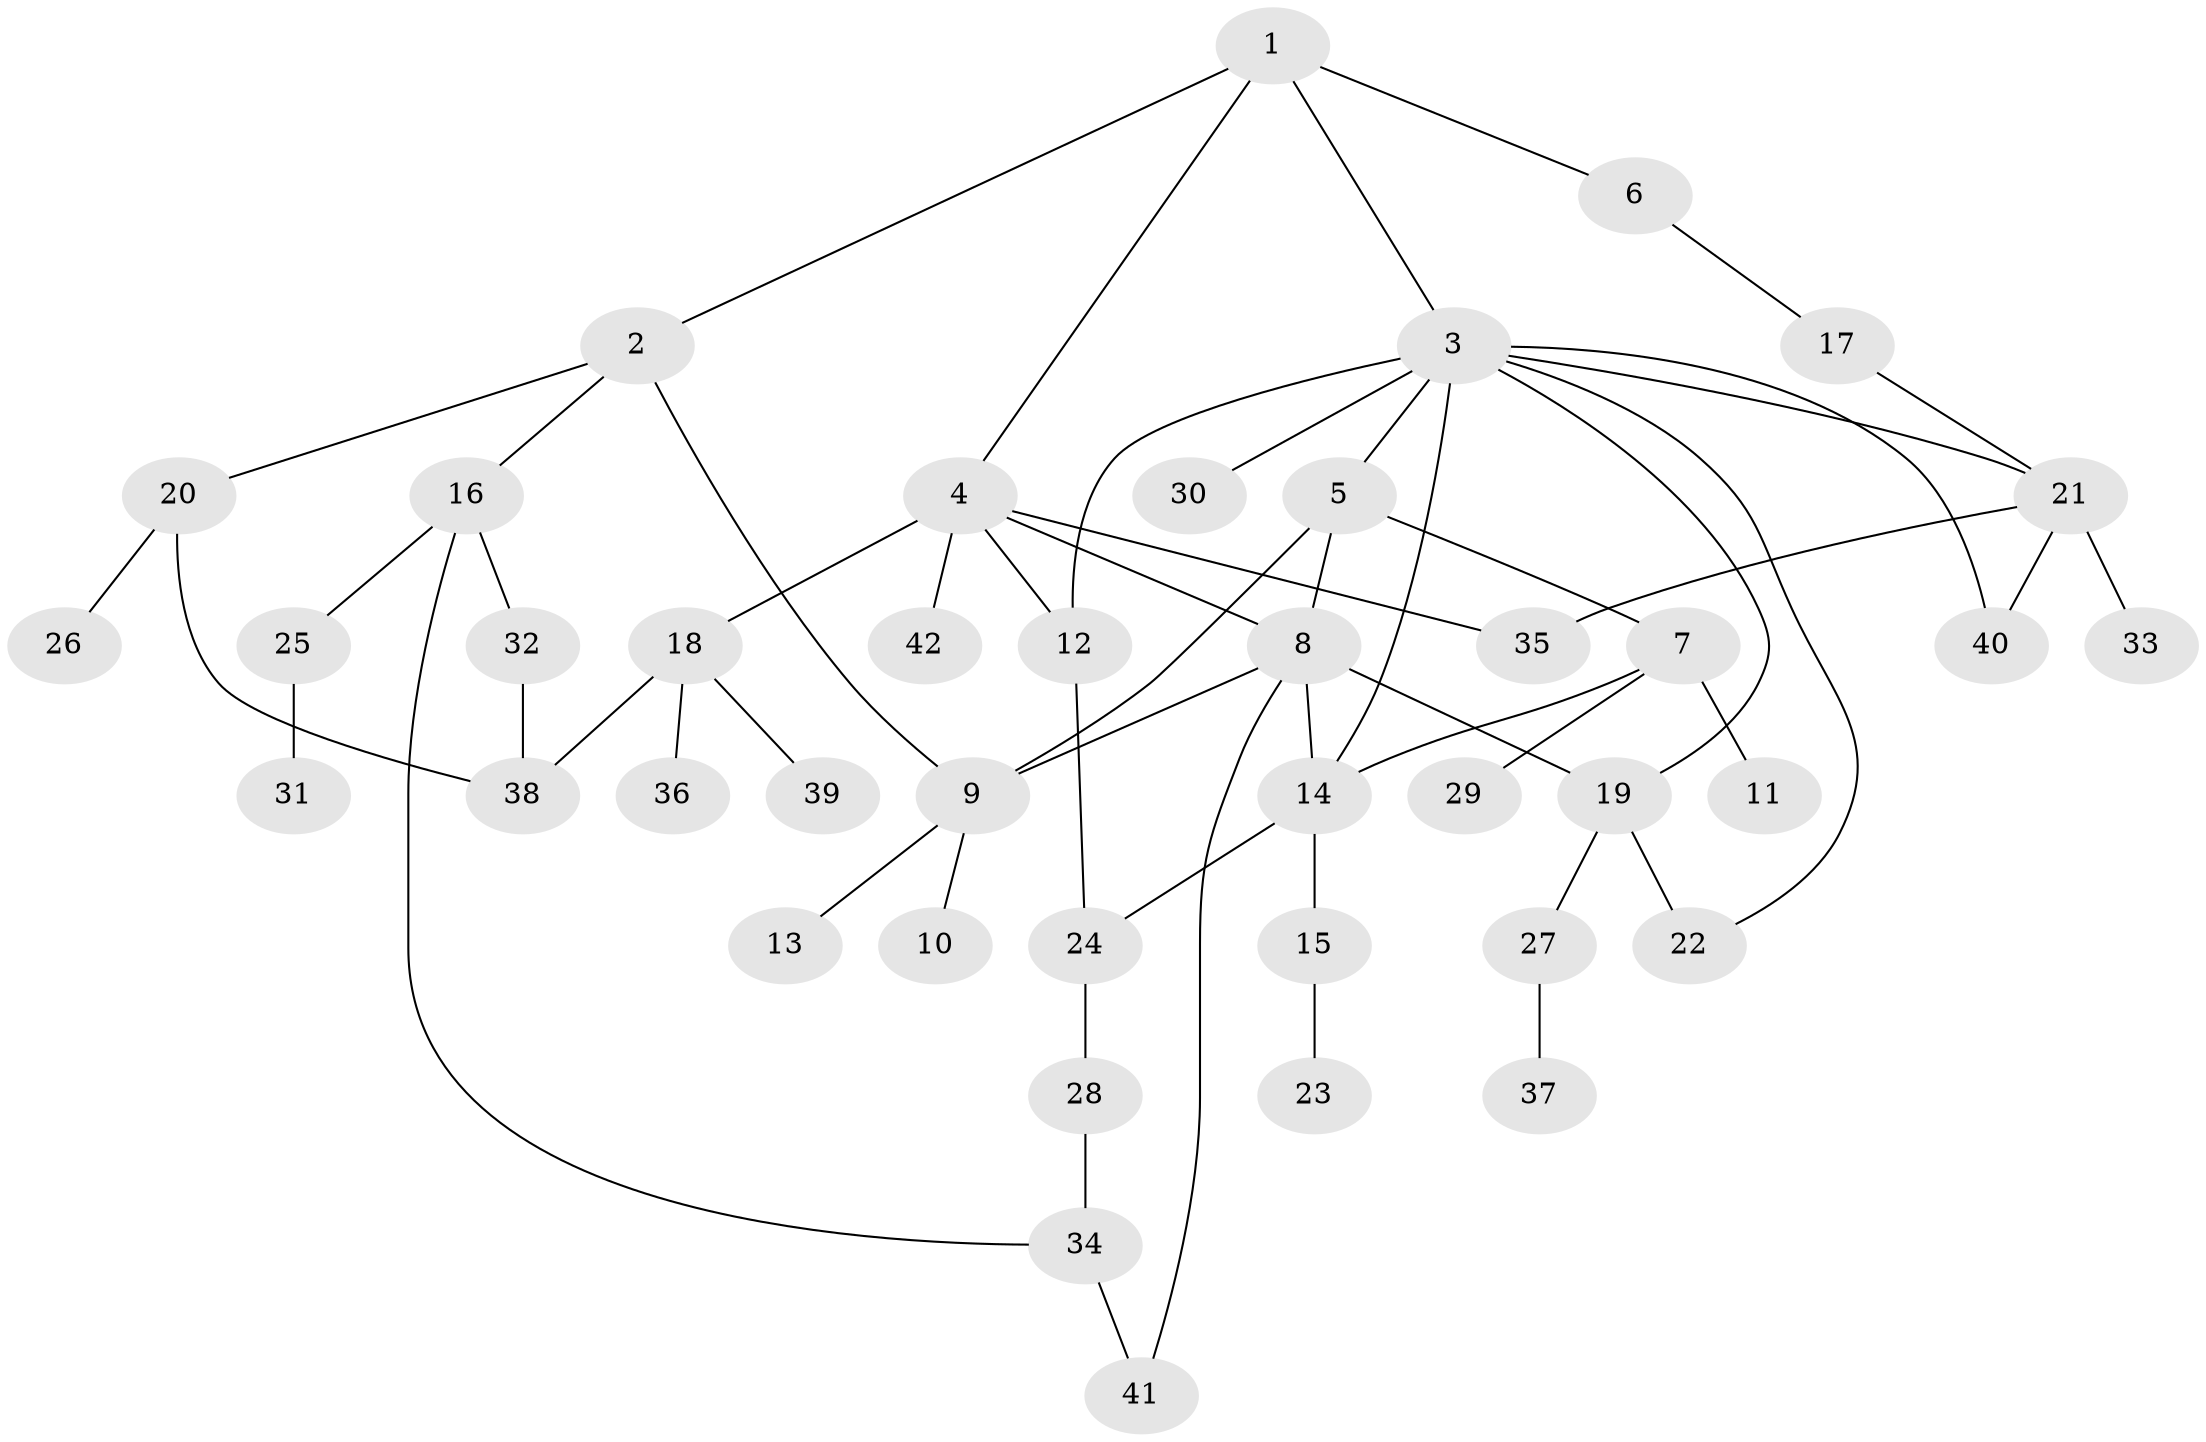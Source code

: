 // original degree distribution, {5: 0.08333333333333333, 4: 0.05952380952380952, 6: 0.03571428571428571, 3: 0.20238095238095238, 2: 0.30952380952380953, 1: 0.30952380952380953}
// Generated by graph-tools (version 1.1) at 2025/34/03/09/25 02:34:30]
// undirected, 42 vertices, 57 edges
graph export_dot {
graph [start="1"]
  node [color=gray90,style=filled];
  1;
  2;
  3;
  4;
  5;
  6;
  7;
  8;
  9;
  10;
  11;
  12;
  13;
  14;
  15;
  16;
  17;
  18;
  19;
  20;
  21;
  22;
  23;
  24;
  25;
  26;
  27;
  28;
  29;
  30;
  31;
  32;
  33;
  34;
  35;
  36;
  37;
  38;
  39;
  40;
  41;
  42;
  1 -- 2 [weight=1.0];
  1 -- 3 [weight=1.0];
  1 -- 4 [weight=1.0];
  1 -- 6 [weight=1.0];
  2 -- 9 [weight=1.0];
  2 -- 16 [weight=1.0];
  2 -- 20 [weight=1.0];
  3 -- 5 [weight=1.0];
  3 -- 12 [weight=1.0];
  3 -- 14 [weight=1.0];
  3 -- 19 [weight=1.0];
  3 -- 21 [weight=1.0];
  3 -- 22 [weight=1.0];
  3 -- 30 [weight=1.0];
  3 -- 40 [weight=1.0];
  4 -- 8 [weight=1.0];
  4 -- 12 [weight=1.0];
  4 -- 18 [weight=1.0];
  4 -- 35 [weight=2.0];
  4 -- 42 [weight=1.0];
  5 -- 7 [weight=1.0];
  5 -- 8 [weight=2.0];
  5 -- 9 [weight=1.0];
  6 -- 17 [weight=1.0];
  7 -- 11 [weight=2.0];
  7 -- 14 [weight=1.0];
  7 -- 29 [weight=1.0];
  8 -- 9 [weight=1.0];
  8 -- 14 [weight=1.0];
  8 -- 19 [weight=1.0];
  8 -- 41 [weight=1.0];
  9 -- 10 [weight=1.0];
  9 -- 13 [weight=2.0];
  12 -- 24 [weight=1.0];
  14 -- 15 [weight=1.0];
  14 -- 24 [weight=1.0];
  15 -- 23 [weight=1.0];
  16 -- 25 [weight=1.0];
  16 -- 32 [weight=1.0];
  16 -- 34 [weight=1.0];
  17 -- 21 [weight=1.0];
  18 -- 36 [weight=1.0];
  18 -- 38 [weight=1.0];
  18 -- 39 [weight=1.0];
  19 -- 22 [weight=2.0];
  19 -- 27 [weight=1.0];
  20 -- 26 [weight=1.0];
  20 -- 38 [weight=1.0];
  21 -- 33 [weight=1.0];
  21 -- 35 [weight=1.0];
  21 -- 40 [weight=1.0];
  24 -- 28 [weight=1.0];
  25 -- 31 [weight=1.0];
  27 -- 37 [weight=1.0];
  28 -- 34 [weight=1.0];
  32 -- 38 [weight=1.0];
  34 -- 41 [weight=1.0];
}
